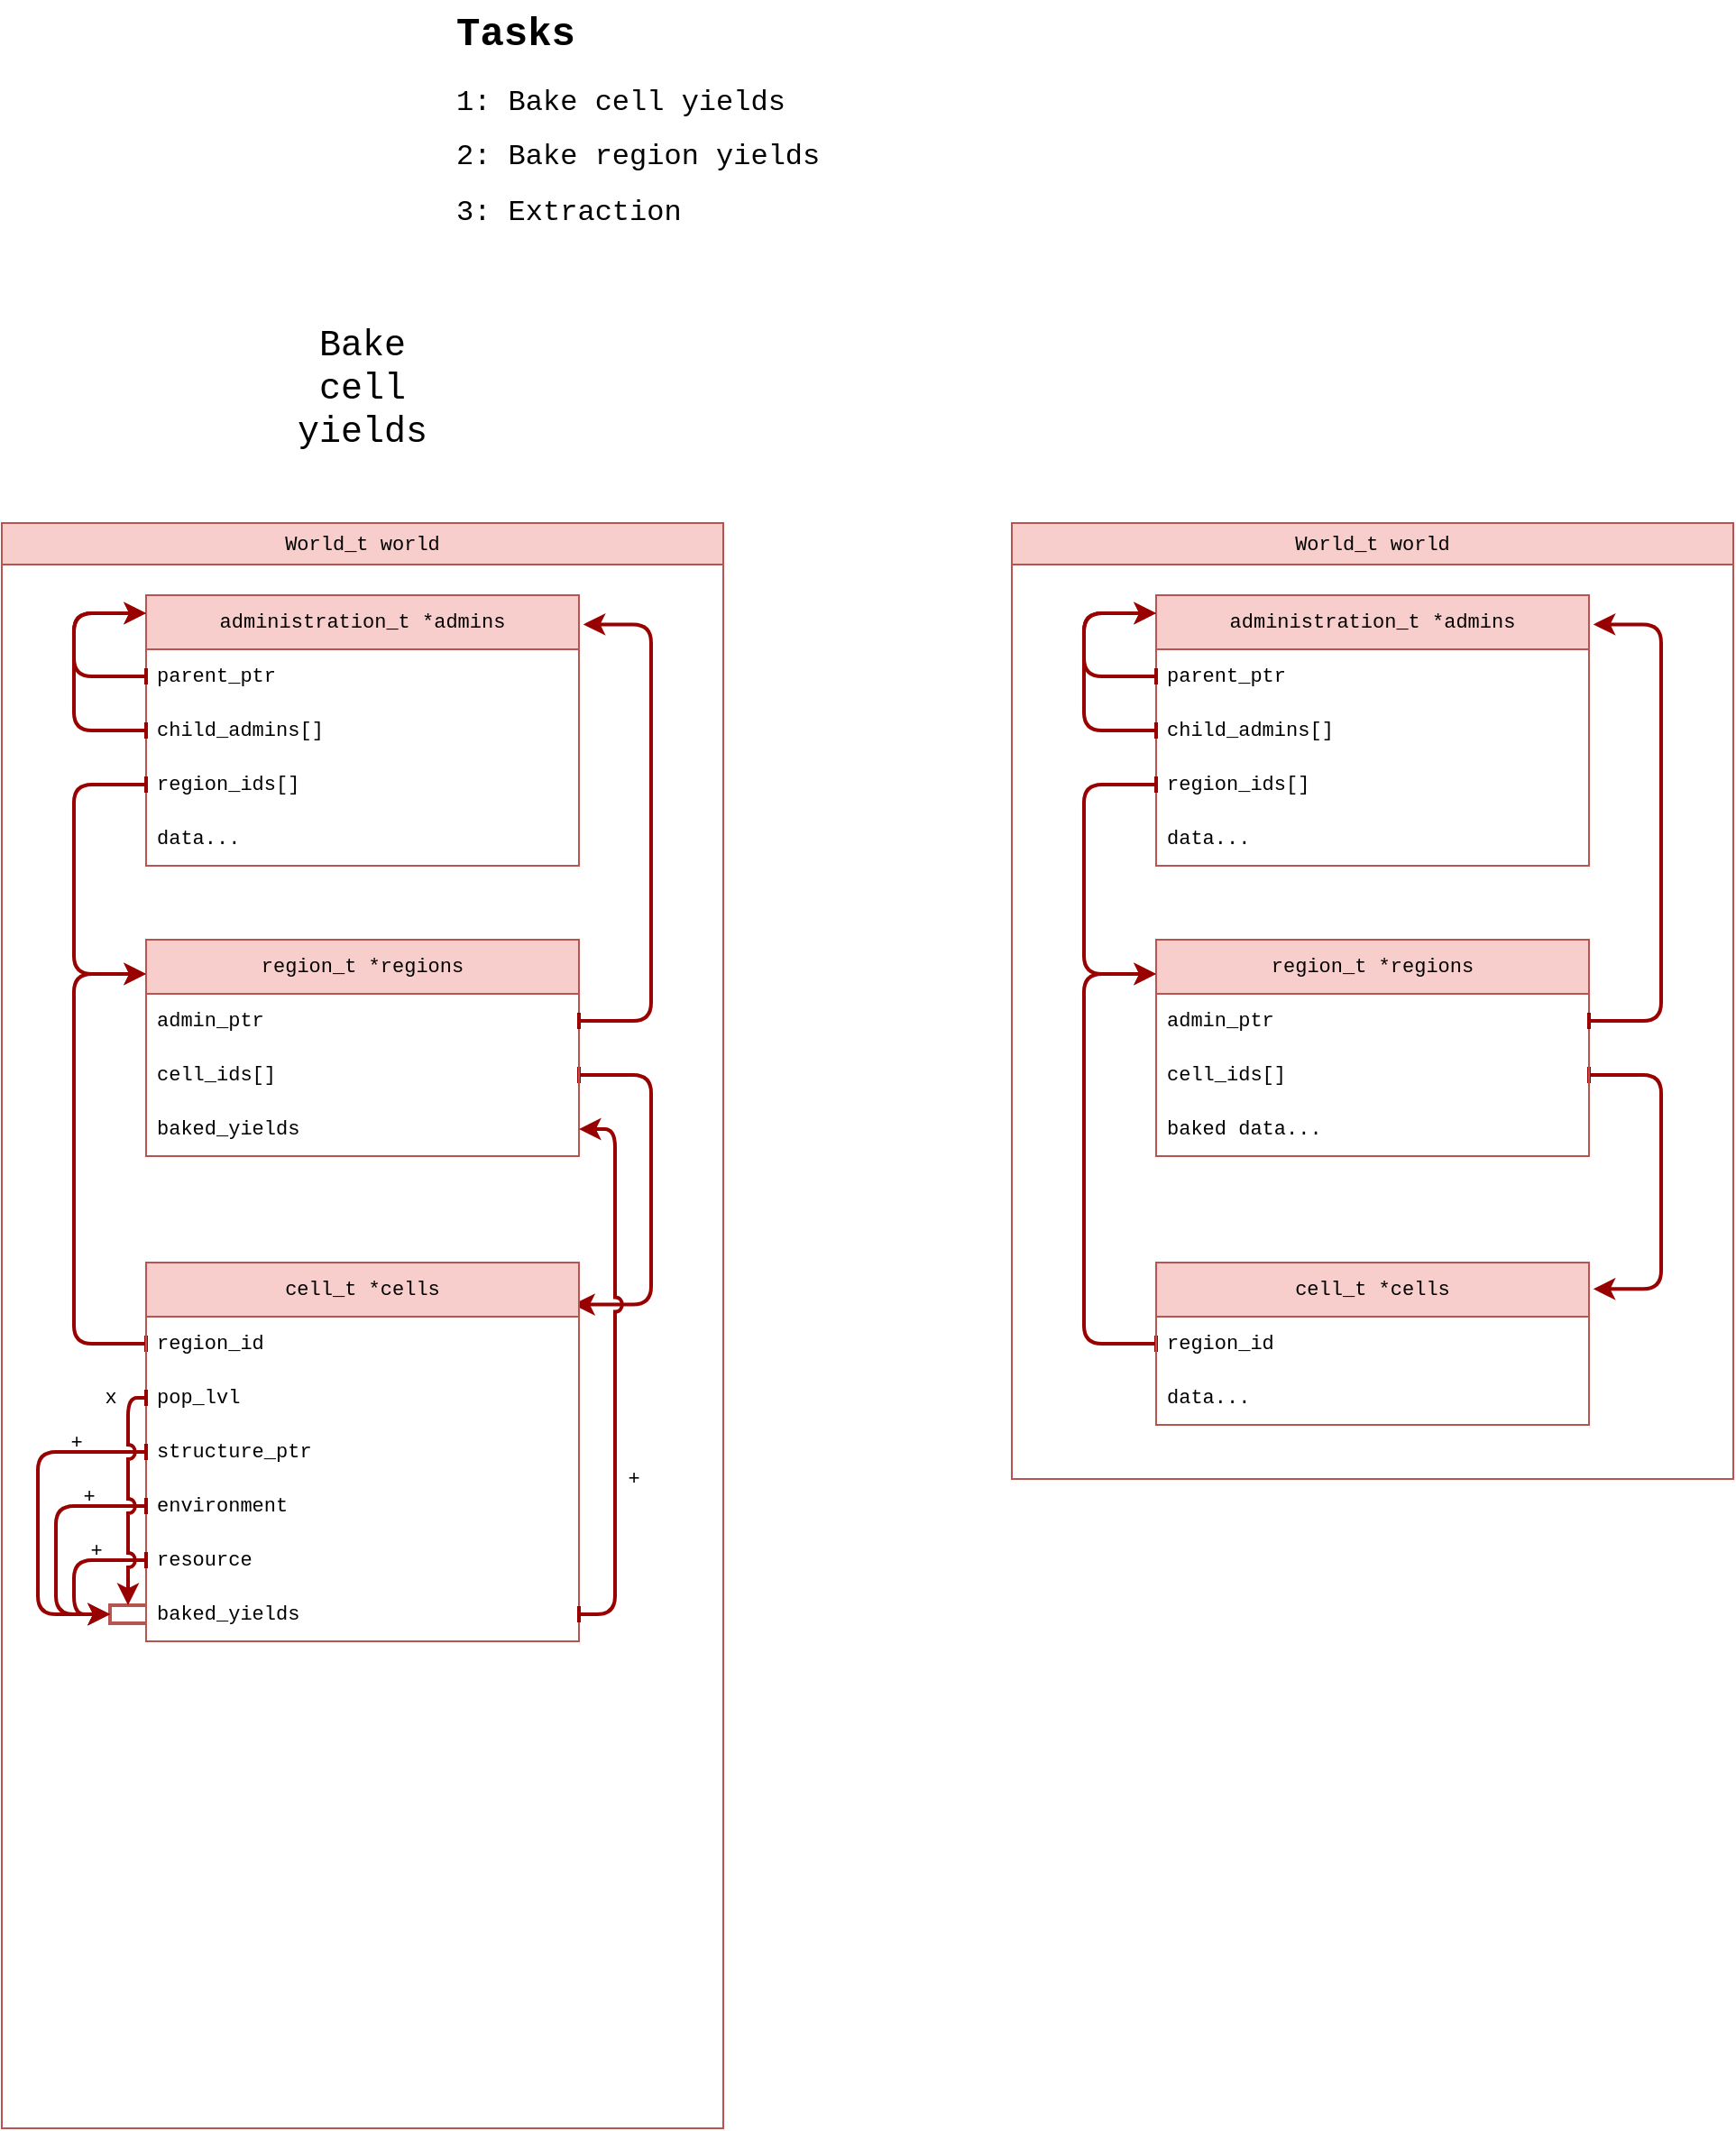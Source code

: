 <mxfile version="26.0.16">
  <diagram name="Page-1" id="c7558073-3199-34d8-9f00-42111426c3f3">
    <mxGraphModel dx="2192" dy="1892" grid="1" gridSize="10" guides="1" tooltips="1" connect="1" arrows="1" fold="1" page="1" pageScale="1" pageWidth="826" pageHeight="1169" background="none" math="0" shadow="0">
      <root>
        <mxCell id="0" />
        <mxCell id="1" parent="0" />
        <mxCell id="k5VYn-M9ERcO1B340P1r-131" value="&lt;span&gt;World_t world&lt;/span&gt;" style="swimlane;whiteSpace=wrap;html=1;strokeColor=#b85450;align=center;verticalAlign=middle;swimlaneFillColor=none;fontFamily=Courier New;fontSize=11;fontColor=default;fontStyle=0;labelBackgroundColor=none;fillColor=#f8cecc;gradientColor=none;" vertex="1" parent="1">
          <mxGeometry x="200" y="-40" width="400" height="530" as="geometry" />
        </mxCell>
        <mxCell id="k5VYn-M9ERcO1B340P1r-107" value="" style="endArrow=classic;html=1;rounded=1;strokeColor=#990000;strokeWidth=2;align=center;verticalAlign=middle;fontFamily=Courier New;fontSize=11;fontColor=default;labelBackgroundColor=default;edgeStyle=elbowEdgeStyle;elbow=horizontal;exitX=1;exitY=0.5;exitDx=0;exitDy=0;entryX=1.01;entryY=0.163;entryDx=0;entryDy=0;entryPerimeter=0;jumpStyle=arc;startArrow=baseDash;startFill=0;" edge="1" parent="k5VYn-M9ERcO1B340P1r-131" source="k5VYn-M9ERcO1B340P1r-114" target="k5VYn-M9ERcO1B340P1r-117">
          <mxGeometry relative="1" as="geometry">
            <mxPoint x="359.986" y="370" as="sourcePoint" />
            <mxPoint x="360.01" y="421" as="targetPoint" />
            <Array as="points">
              <mxPoint x="360.01" y="380" />
            </Array>
          </mxGeometry>
        </mxCell>
        <mxCell id="k5VYn-M9ERcO1B340P1r-110" style="edgeStyle=elbowEdgeStyle;shape=connector;rounded=1;orthogonalLoop=1;jettySize=auto;elbow=horizontal;html=1;exitX=0.5;exitY=0;exitDx=0;exitDy=0;strokeColor=#990000;strokeWidth=2;align=center;verticalAlign=middle;fontFamily=Helvetica;fontSize=11;fontColor=default;labelBackgroundColor=default;endArrow=classic;" edge="1" parent="k5VYn-M9ERcO1B340P1r-131">
          <mxGeometry relative="1" as="geometry">
            <mxPoint x="200.99" y="401" as="sourcePoint" />
            <mxPoint x="200.897" y="401" as="targetPoint" />
          </mxGeometry>
        </mxCell>
        <mxCell id="k5VYn-M9ERcO1B340P1r-111" value="" style="endArrow=classic;html=1;rounded=1;strokeColor=#990000;strokeWidth=2;align=center;verticalAlign=middle;fontFamily=Courier New;fontSize=11;fontColor=default;labelBackgroundColor=default;edgeStyle=elbowEdgeStyle;elbow=horizontal;exitX=0;exitY=0.5;exitDx=0;exitDy=0;jumpStyle=arc;startArrow=baseDash;startFill=0;" edge="1" parent="k5VYn-M9ERcO1B340P1r-131" source="k5VYn-M9ERcO1B340P1r-118">
          <mxGeometry relative="1" as="geometry">
            <mxPoint x="79.99" y="460" as="sourcePoint" />
            <mxPoint x="79.99" y="250" as="targetPoint" />
            <Array as="points">
              <mxPoint x="39.99" y="350" />
            </Array>
          </mxGeometry>
        </mxCell>
        <mxCell id="k5VYn-M9ERcO1B340P1r-113" value="region_t *regions" style="swimlane;fontStyle=0;childLayout=stackLayout;horizontal=1;startSize=30;horizontalStack=0;resizeParent=1;resizeParentMax=0;resizeLast=0;collapsible=1;marginBottom=0;whiteSpace=wrap;html=1;fontFamily=Courier New;fontSize=11;labelBackgroundColor=none;fillColor=#f8cecc;strokeColor=#b85450;gradientColor=none;swimlaneFillColor=none;" vertex="1" parent="k5VYn-M9ERcO1B340P1r-131">
          <mxGeometry x="79.99" y="231" width="240" height="120" as="geometry" />
        </mxCell>
        <mxCell id="k5VYn-M9ERcO1B340P1r-115" value="admin_ptr" style="text;strokeColor=none;fillColor=none;align=left;verticalAlign=middle;spacingLeft=4;spacingRight=4;overflow=hidden;points=[[0,0.5],[1,0.5]];portConstraint=eastwest;rotatable=0;whiteSpace=wrap;html=1;fontFamily=Courier New;fontSize=11;fontColor=default;labelBackgroundColor=default;" vertex="1" parent="k5VYn-M9ERcO1B340P1r-113">
          <mxGeometry y="30" width="240" height="30" as="geometry" />
        </mxCell>
        <mxCell id="k5VYn-M9ERcO1B340P1r-114" value="&lt;font face=&quot;Courier New&quot;&gt;cell_ids[]&lt;/font&gt;" style="text;align=left;verticalAlign=middle;spacingLeft=4;spacingRight=4;overflow=hidden;points=[[0,0.5],[1,0.5]];portConstraint=eastwest;rotatable=0;whiteSpace=wrap;html=1;fontFamily=Courier New;fontSize=11;labelBackgroundColor=default;" vertex="1" parent="k5VYn-M9ERcO1B340P1r-113">
          <mxGeometry y="60" width="240" height="30" as="geometry" />
        </mxCell>
        <mxCell id="k5VYn-M9ERcO1B340P1r-116" value="baked data..." style="text;strokeColor=none;fillColor=none;align=left;verticalAlign=middle;spacingLeft=4;spacingRight=4;overflow=hidden;points=[[0,0.5],[1,0.5]];portConstraint=eastwest;rotatable=0;whiteSpace=wrap;html=1;fontFamily=Courier New;fontSize=11;fontColor=default;labelBackgroundColor=default;" vertex="1" parent="k5VYn-M9ERcO1B340P1r-113">
          <mxGeometry y="90" width="240" height="30" as="geometry" />
        </mxCell>
        <mxCell id="k5VYn-M9ERcO1B340P1r-117" value="cell_t *cells" style="swimlane;fontStyle=0;childLayout=stackLayout;horizontal=1;startSize=30;horizontalStack=0;resizeParent=1;resizeParentMax=0;resizeLast=0;collapsible=1;marginBottom=0;whiteSpace=wrap;html=1;fontFamily=Courier New;fontSize=11;labelBackgroundColor=none;fillColor=#f8cecc;strokeColor=#b85450;gradientColor=none;swimlaneFillColor=none;" vertex="1" parent="k5VYn-M9ERcO1B340P1r-131">
          <mxGeometry x="79.99" y="410" width="240" height="90" as="geometry" />
        </mxCell>
        <mxCell id="k5VYn-M9ERcO1B340P1r-118" value="region_id" style="text;align=left;verticalAlign=middle;spacingLeft=4;spacingRight=4;overflow=hidden;points=[[0,0.5],[1,0.5]];portConstraint=eastwest;rotatable=0;whiteSpace=wrap;html=1;fontFamily=Courier New;fontSize=11;labelBackgroundColor=default;" vertex="1" parent="k5VYn-M9ERcO1B340P1r-117">
          <mxGeometry y="30" width="240" height="30" as="geometry" />
        </mxCell>
        <mxCell id="k5VYn-M9ERcO1B340P1r-119" value="data..." style="text;strokeColor=none;fillColor=none;align=left;verticalAlign=middle;spacingLeft=4;spacingRight=4;overflow=hidden;points=[[0,0.5],[1,0.5]];portConstraint=eastwest;rotatable=0;whiteSpace=wrap;html=1;fontFamily=Courier New;fontSize=11;fontColor=default;labelBackgroundColor=default;" vertex="1" parent="k5VYn-M9ERcO1B340P1r-117">
          <mxGeometry y="60" width="240" height="30" as="geometry" />
        </mxCell>
        <mxCell id="k5VYn-M9ERcO1B340P1r-121" value="administration_t *admins" style="swimlane;fontStyle=0;childLayout=stackLayout;horizontal=1;startSize=30;horizontalStack=0;resizeParent=1;resizeParentMax=0;resizeLast=0;collapsible=1;marginBottom=0;whiteSpace=wrap;html=1;fontFamily=Courier New;fontSize=11;labelBackgroundColor=none;fillColor=#f8cecc;strokeColor=#b85450;gradientColor=none;swimlaneFillColor=none;" vertex="1" parent="k5VYn-M9ERcO1B340P1r-131">
          <mxGeometry x="79.99" y="40" width="240" height="150" as="geometry" />
        </mxCell>
        <mxCell id="k5VYn-M9ERcO1B340P1r-122" value="parent_ptr" style="text;strokeColor=none;fillColor=none;align=left;verticalAlign=middle;spacingLeft=4;spacingRight=4;overflow=hidden;points=[[0,0.5],[1,0.5]];portConstraint=eastwest;rotatable=0;whiteSpace=wrap;html=1;fontFamily=Courier New;fontSize=11;fontColor=default;labelBackgroundColor=default;" vertex="1" parent="k5VYn-M9ERcO1B340P1r-121">
          <mxGeometry y="30" width="240" height="30" as="geometry" />
        </mxCell>
        <mxCell id="k5VYn-M9ERcO1B340P1r-123" value="&lt;font face=&quot;Courier New&quot;&gt;child_admins[]&lt;/font&gt;" style="text;align=left;verticalAlign=middle;spacingLeft=4;spacingRight=4;overflow=hidden;points=[[0,0.5],[1,0.5]];portConstraint=eastwest;rotatable=0;whiteSpace=wrap;html=1;fontFamily=Courier New;fontSize=11;labelBackgroundColor=default;" vertex="1" parent="k5VYn-M9ERcO1B340P1r-121">
          <mxGeometry y="60" width="240" height="30" as="geometry" />
        </mxCell>
        <mxCell id="k5VYn-M9ERcO1B340P1r-127" style="edgeStyle=elbowEdgeStyle;shape=connector;rounded=1;orthogonalLoop=1;jettySize=auto;elbow=horizontal;html=1;exitX=0;exitY=0.5;exitDx=0;exitDy=0;strokeColor=#990000;strokeWidth=2;align=center;verticalAlign=middle;fontFamily=Courier New;fontSize=11;fontColor=default;labelBackgroundColor=default;endArrow=classic;jumpStyle=arc;startArrow=baseDash;startFill=0;" edge="1" parent="k5VYn-M9ERcO1B340P1r-121" source="k5VYn-M9ERcO1B340P1r-122">
          <mxGeometry relative="1" as="geometry">
            <mxPoint y="10" as="targetPoint" />
            <Array as="points">
              <mxPoint x="-40" y="40" />
            </Array>
          </mxGeometry>
        </mxCell>
        <mxCell id="k5VYn-M9ERcO1B340P1r-128" style="edgeStyle=elbowEdgeStyle;shape=connector;rounded=1;orthogonalLoop=1;jettySize=auto;elbow=horizontal;html=1;exitX=0;exitY=0.5;exitDx=0;exitDy=0;strokeColor=#990000;strokeWidth=2;align=center;verticalAlign=middle;fontFamily=Courier New;fontSize=11;fontColor=default;labelBackgroundColor=default;endArrow=classic;jumpStyle=arc;startArrow=baseDash;startFill=0;" edge="1" parent="k5VYn-M9ERcO1B340P1r-121" source="k5VYn-M9ERcO1B340P1r-123">
          <mxGeometry relative="1" as="geometry">
            <mxPoint y="10" as="targetPoint" />
            <Array as="points">
              <mxPoint x="-40" y="60" />
            </Array>
          </mxGeometry>
        </mxCell>
        <mxCell id="k5VYn-M9ERcO1B340P1r-130" style="edgeStyle=elbowEdgeStyle;shape=connector;rounded=1;orthogonalLoop=1;jettySize=auto;elbow=horizontal;html=1;exitX=0;exitY=0.5;exitDx=0;exitDy=0;strokeColor=#990000;strokeWidth=2;align=center;verticalAlign=middle;fontFamily=Courier New;fontSize=11;fontColor=default;labelBackgroundColor=default;endArrow=classic;jumpStyle=arc;startArrow=baseDash;startFill=0;" edge="1" parent="k5VYn-M9ERcO1B340P1r-121" source="k5VYn-M9ERcO1B340P1r-124">
          <mxGeometry relative="1" as="geometry">
            <mxPoint y="210" as="targetPoint" />
            <Array as="points">
              <mxPoint x="-40" y="160" />
            </Array>
          </mxGeometry>
        </mxCell>
        <mxCell id="k5VYn-M9ERcO1B340P1r-124" value="region_ids[]" style="text;strokeColor=none;fillColor=none;align=left;verticalAlign=middle;spacingLeft=4;spacingRight=4;overflow=hidden;points=[[0,0.5],[1,0.5]];portConstraint=eastwest;rotatable=0;whiteSpace=wrap;html=1;fontFamily=Courier New;fontSize=11;fontColor=default;labelBackgroundColor=default;" vertex="1" parent="k5VYn-M9ERcO1B340P1r-121">
          <mxGeometry y="90" width="240" height="30" as="geometry" />
        </mxCell>
        <mxCell id="k5VYn-M9ERcO1B340P1r-129" value="data..." style="text;strokeColor=none;fillColor=none;align=left;verticalAlign=middle;spacingLeft=4;spacingRight=4;overflow=hidden;points=[[0,0.5],[1,0.5]];portConstraint=eastwest;rotatable=0;whiteSpace=wrap;html=1;fontFamily=Courier New;fontSize=11;fontColor=default;labelBackgroundColor=default;" vertex="1" parent="k5VYn-M9ERcO1B340P1r-121">
          <mxGeometry y="120" width="240" height="30" as="geometry" />
        </mxCell>
        <mxCell id="k5VYn-M9ERcO1B340P1r-125" style="edgeStyle=elbowEdgeStyle;shape=connector;rounded=1;orthogonalLoop=1;jettySize=auto;elbow=horizontal;html=1;exitX=1;exitY=0.5;exitDx=0;exitDy=0;entryX=1.01;entryY=0.108;entryDx=0;entryDy=0;entryPerimeter=0;strokeColor=#990000;strokeWidth=2;align=center;verticalAlign=middle;fontFamily=Courier New;fontSize=11;fontColor=default;labelBackgroundColor=default;endArrow=classic;jumpStyle=arc;startArrow=baseDash;startFill=0;" edge="1" parent="k5VYn-M9ERcO1B340P1r-131" source="k5VYn-M9ERcO1B340P1r-115" target="k5VYn-M9ERcO1B340P1r-121">
          <mxGeometry relative="1" as="geometry">
            <Array as="points">
              <mxPoint x="359.99" y="180" />
            </Array>
          </mxGeometry>
        </mxCell>
        <mxCell id="k5VYn-M9ERcO1B340P1r-133" value="&lt;span&gt;World_t world&lt;/span&gt;" style="swimlane;whiteSpace=wrap;html=1;strokeColor=#b85450;align=center;verticalAlign=middle;swimlaneFillColor=none;fontFamily=Courier New;fontSize=11;fontColor=default;fontStyle=0;labelBackgroundColor=none;fillColor=#f8cecc;gradientColor=none;" vertex="1" parent="1">
          <mxGeometry x="-360" y="-40" width="400" height="890" as="geometry" />
        </mxCell>
        <mxCell id="k5VYn-M9ERcO1B340P1r-134" value="" style="endArrow=classic;html=1;rounded=1;strokeColor=#990000;strokeWidth=2;align=center;verticalAlign=middle;fontFamily=Courier New;fontSize=11;fontColor=default;labelBackgroundColor=default;edgeStyle=elbowEdgeStyle;elbow=horizontal;exitX=1;exitY=0.5;exitDx=0;exitDy=0;entryX=0.986;entryY=0.111;entryDx=0;entryDy=0;entryPerimeter=0;jumpStyle=arc;startArrow=baseDash;startFill=0;" edge="1" parent="k5VYn-M9ERcO1B340P1r-133" source="k5VYn-M9ERcO1B340P1r-139" target="k5VYn-M9ERcO1B340P1r-141">
          <mxGeometry relative="1" as="geometry">
            <mxPoint x="359.986" y="370" as="sourcePoint" />
            <mxPoint x="360.01" y="421" as="targetPoint" />
            <Array as="points">
              <mxPoint x="360.01" y="380" />
            </Array>
          </mxGeometry>
        </mxCell>
        <mxCell id="k5VYn-M9ERcO1B340P1r-135" style="edgeStyle=elbowEdgeStyle;shape=connector;rounded=1;orthogonalLoop=1;jettySize=auto;elbow=horizontal;html=1;exitX=0.5;exitY=0;exitDx=0;exitDy=0;strokeColor=#990000;strokeWidth=2;align=center;verticalAlign=middle;fontFamily=Helvetica;fontSize=11;fontColor=default;labelBackgroundColor=default;endArrow=classic;" edge="1" parent="k5VYn-M9ERcO1B340P1r-133">
          <mxGeometry relative="1" as="geometry">
            <mxPoint x="200.99" y="401" as="sourcePoint" />
            <mxPoint x="200.897" y="401" as="targetPoint" />
          </mxGeometry>
        </mxCell>
        <mxCell id="k5VYn-M9ERcO1B340P1r-136" value="" style="endArrow=classic;html=1;rounded=1;strokeColor=#990000;strokeWidth=2;align=center;verticalAlign=middle;fontFamily=Courier New;fontSize=11;fontColor=default;labelBackgroundColor=default;edgeStyle=elbowEdgeStyle;elbow=horizontal;exitX=0;exitY=0.5;exitDx=0;exitDy=0;jumpStyle=arc;startArrow=baseDash;startFill=0;" edge="1" parent="k5VYn-M9ERcO1B340P1r-133" source="k5VYn-M9ERcO1B340P1r-142">
          <mxGeometry relative="1" as="geometry">
            <mxPoint x="79.99" y="460" as="sourcePoint" />
            <mxPoint x="79.99" y="250" as="targetPoint" />
            <Array as="points">
              <mxPoint x="39.99" y="350" />
            </Array>
          </mxGeometry>
        </mxCell>
        <mxCell id="k5VYn-M9ERcO1B340P1r-137" value="region_t *regions" style="swimlane;fontStyle=0;childLayout=stackLayout;horizontal=1;startSize=30;horizontalStack=0;resizeParent=1;resizeParentMax=0;resizeLast=0;collapsible=1;marginBottom=0;whiteSpace=wrap;html=1;fontFamily=Courier New;fontSize=11;labelBackgroundColor=none;fillColor=#f8cecc;strokeColor=#b85450;gradientColor=none;swimlaneFillColor=none;" vertex="1" parent="k5VYn-M9ERcO1B340P1r-133">
          <mxGeometry x="79.99" y="231" width="240" height="120" as="geometry" />
        </mxCell>
        <mxCell id="k5VYn-M9ERcO1B340P1r-138" value="admin_ptr" style="text;strokeColor=none;fillColor=none;align=left;verticalAlign=middle;spacingLeft=4;spacingRight=4;overflow=hidden;points=[[0,0.5],[1,0.5]];portConstraint=eastwest;rotatable=0;whiteSpace=wrap;html=1;fontFamily=Courier New;fontSize=11;fontColor=default;labelBackgroundColor=default;" vertex="1" parent="k5VYn-M9ERcO1B340P1r-137">
          <mxGeometry y="30" width="240" height="30" as="geometry" />
        </mxCell>
        <mxCell id="k5VYn-M9ERcO1B340P1r-139" value="&lt;font face=&quot;Courier New&quot;&gt;cell_ids[]&lt;/font&gt;" style="text;align=left;verticalAlign=middle;spacingLeft=4;spacingRight=4;overflow=hidden;points=[[0,0.5],[1,0.5]];portConstraint=eastwest;rotatable=0;whiteSpace=wrap;html=1;fontFamily=Courier New;fontSize=11;labelBackgroundColor=default;" vertex="1" parent="k5VYn-M9ERcO1B340P1r-137">
          <mxGeometry y="60" width="240" height="30" as="geometry" />
        </mxCell>
        <mxCell id="k5VYn-M9ERcO1B340P1r-140" value="baked_yields" style="text;strokeColor=none;fillColor=none;align=left;verticalAlign=middle;spacingLeft=4;spacingRight=4;overflow=hidden;points=[[0,0.5],[1,0.5]];portConstraint=eastwest;rotatable=0;whiteSpace=wrap;html=1;fontFamily=Courier New;fontSize=11;fontColor=default;labelBackgroundColor=default;" vertex="1" parent="k5VYn-M9ERcO1B340P1r-137">
          <mxGeometry y="90" width="240" height="30" as="geometry" />
        </mxCell>
        <mxCell id="k5VYn-M9ERcO1B340P1r-141" value="cell_t *cells" style="swimlane;fontStyle=0;childLayout=stackLayout;horizontal=1;startSize=30;horizontalStack=0;resizeParent=1;resizeParentMax=0;resizeLast=0;collapsible=1;marginBottom=0;whiteSpace=wrap;html=1;fontFamily=Courier New;fontSize=11;labelBackgroundColor=none;fillColor=#f8cecc;strokeColor=#b85450;gradientColor=none;swimlaneFillColor=none;" vertex="1" parent="k5VYn-M9ERcO1B340P1r-133">
          <mxGeometry x="79.99" y="410" width="240" height="210" as="geometry" />
        </mxCell>
        <mxCell id="k5VYn-M9ERcO1B340P1r-142" value="region_id" style="text;align=left;verticalAlign=middle;spacingLeft=4;spacingRight=4;overflow=hidden;points=[[0,0.5],[1,0.5]];portConstraint=eastwest;rotatable=0;whiteSpace=wrap;html=1;fontFamily=Courier New;fontSize=11;labelBackgroundColor=default;" vertex="1" parent="k5VYn-M9ERcO1B340P1r-141">
          <mxGeometry y="30" width="240" height="30" as="geometry" />
        </mxCell>
        <mxCell id="k5VYn-M9ERcO1B340P1r-143" value="pop_lvl" style="text;strokeColor=none;fillColor=none;align=left;verticalAlign=middle;spacingLeft=4;spacingRight=4;overflow=hidden;points=[[0,0.5],[1,0.5]];portConstraint=eastwest;rotatable=0;whiteSpace=wrap;html=1;fontFamily=Courier New;fontSize=11;fontColor=default;labelBackgroundColor=default;" vertex="1" parent="k5VYn-M9ERcO1B340P1r-141">
          <mxGeometry y="60" width="240" height="30" as="geometry" />
        </mxCell>
        <mxCell id="k5VYn-M9ERcO1B340P1r-155" value="structure_ptr" style="text;strokeColor=none;fillColor=none;align=left;verticalAlign=middle;spacingLeft=4;spacingRight=4;overflow=hidden;points=[[0,0.5],[1,0.5]];portConstraint=eastwest;rotatable=0;whiteSpace=wrap;html=1;fontFamily=Courier New;fontSize=11;fontColor=default;labelBackgroundColor=default;" vertex="1" parent="k5VYn-M9ERcO1B340P1r-141">
          <mxGeometry y="90" width="240" height="30" as="geometry" />
        </mxCell>
        <mxCell id="k5VYn-M9ERcO1B340P1r-156" value="environment" style="text;strokeColor=none;fillColor=none;align=left;verticalAlign=middle;spacingLeft=4;spacingRight=4;overflow=hidden;points=[[0,0.5],[1,0.5]];portConstraint=eastwest;rotatable=0;whiteSpace=wrap;html=1;fontFamily=Courier New;fontSize=11;fontColor=default;labelBackgroundColor=default;" vertex="1" parent="k5VYn-M9ERcO1B340P1r-141">
          <mxGeometry y="120" width="240" height="30" as="geometry" />
        </mxCell>
        <mxCell id="k5VYn-M9ERcO1B340P1r-157" value="resource" style="text;strokeColor=none;fillColor=none;align=left;verticalAlign=middle;spacingLeft=4;spacingRight=4;overflow=hidden;points=[[0,0.5],[1,0.5]];portConstraint=eastwest;rotatable=0;whiteSpace=wrap;html=1;fontFamily=Courier New;fontSize=11;fontColor=default;labelBackgroundColor=default;" vertex="1" parent="k5VYn-M9ERcO1B340P1r-141">
          <mxGeometry y="150" width="240" height="30" as="geometry" />
        </mxCell>
        <mxCell id="k5VYn-M9ERcO1B340P1r-158" value="baked_yields" style="text;strokeColor=none;fillColor=none;align=left;verticalAlign=middle;spacingLeft=4;spacingRight=4;overflow=hidden;points=[[0,0.5],[1,0.5]];portConstraint=eastwest;rotatable=0;whiteSpace=wrap;html=1;fontFamily=Courier New;fontSize=11;fontColor=default;labelBackgroundColor=default;" vertex="1" parent="k5VYn-M9ERcO1B340P1r-141">
          <mxGeometry y="180" width="240" height="30" as="geometry" />
        </mxCell>
        <mxCell id="k5VYn-M9ERcO1B340P1r-144" value="administration_t *admins" style="swimlane;fontStyle=0;childLayout=stackLayout;horizontal=1;startSize=30;horizontalStack=0;resizeParent=1;resizeParentMax=0;resizeLast=0;collapsible=1;marginBottom=0;whiteSpace=wrap;html=1;fontFamily=Courier New;fontSize=11;labelBackgroundColor=none;fillColor=#f8cecc;strokeColor=#b85450;gradientColor=none;swimlaneFillColor=none;" vertex="1" parent="k5VYn-M9ERcO1B340P1r-133">
          <mxGeometry x="79.99" y="40" width="240" height="150" as="geometry" />
        </mxCell>
        <mxCell id="k5VYn-M9ERcO1B340P1r-145" value="parent_ptr" style="text;strokeColor=none;fillColor=none;align=left;verticalAlign=middle;spacingLeft=4;spacingRight=4;overflow=hidden;points=[[0,0.5],[1,0.5]];portConstraint=eastwest;rotatable=0;whiteSpace=wrap;html=1;fontFamily=Courier New;fontSize=11;fontColor=default;labelBackgroundColor=default;" vertex="1" parent="k5VYn-M9ERcO1B340P1r-144">
          <mxGeometry y="30" width="240" height="30" as="geometry" />
        </mxCell>
        <mxCell id="k5VYn-M9ERcO1B340P1r-146" value="&lt;font face=&quot;Courier New&quot;&gt;child_admins[]&lt;/font&gt;" style="text;align=left;verticalAlign=middle;spacingLeft=4;spacingRight=4;overflow=hidden;points=[[0,0.5],[1,0.5]];portConstraint=eastwest;rotatable=0;whiteSpace=wrap;html=1;fontFamily=Courier New;fontSize=11;labelBackgroundColor=default;" vertex="1" parent="k5VYn-M9ERcO1B340P1r-144">
          <mxGeometry y="60" width="240" height="30" as="geometry" />
        </mxCell>
        <mxCell id="k5VYn-M9ERcO1B340P1r-147" style="edgeStyle=elbowEdgeStyle;shape=connector;rounded=1;orthogonalLoop=1;jettySize=auto;elbow=horizontal;html=1;exitX=0;exitY=0.5;exitDx=0;exitDy=0;strokeColor=#990000;strokeWidth=2;align=center;verticalAlign=middle;fontFamily=Courier New;fontSize=11;fontColor=default;labelBackgroundColor=default;endArrow=classic;jumpStyle=arc;startArrow=baseDash;startFill=0;" edge="1" parent="k5VYn-M9ERcO1B340P1r-144" source="k5VYn-M9ERcO1B340P1r-145">
          <mxGeometry relative="1" as="geometry">
            <mxPoint y="10" as="targetPoint" />
            <Array as="points">
              <mxPoint x="-40" y="40" />
            </Array>
          </mxGeometry>
        </mxCell>
        <mxCell id="k5VYn-M9ERcO1B340P1r-148" style="edgeStyle=elbowEdgeStyle;shape=connector;rounded=1;orthogonalLoop=1;jettySize=auto;elbow=horizontal;html=1;exitX=0;exitY=0.5;exitDx=0;exitDy=0;strokeColor=#990000;strokeWidth=2;align=center;verticalAlign=middle;fontFamily=Courier New;fontSize=11;fontColor=default;labelBackgroundColor=default;endArrow=classic;jumpStyle=arc;startArrow=baseDash;startFill=0;" edge="1" parent="k5VYn-M9ERcO1B340P1r-144" source="k5VYn-M9ERcO1B340P1r-146">
          <mxGeometry relative="1" as="geometry">
            <mxPoint y="10" as="targetPoint" />
            <Array as="points">
              <mxPoint x="-40" y="60" />
            </Array>
          </mxGeometry>
        </mxCell>
        <mxCell id="k5VYn-M9ERcO1B340P1r-149" style="edgeStyle=elbowEdgeStyle;shape=connector;rounded=1;orthogonalLoop=1;jettySize=auto;elbow=horizontal;html=1;exitX=0;exitY=0.5;exitDx=0;exitDy=0;strokeColor=#990000;strokeWidth=2;align=center;verticalAlign=middle;fontFamily=Courier New;fontSize=11;fontColor=default;labelBackgroundColor=default;endArrow=classic;jumpStyle=arc;startArrow=baseDash;startFill=0;" edge="1" parent="k5VYn-M9ERcO1B340P1r-144" source="k5VYn-M9ERcO1B340P1r-150">
          <mxGeometry relative="1" as="geometry">
            <mxPoint y="210" as="targetPoint" />
            <Array as="points">
              <mxPoint x="-40" y="160" />
            </Array>
          </mxGeometry>
        </mxCell>
        <mxCell id="k5VYn-M9ERcO1B340P1r-150" value="region_ids[]" style="text;strokeColor=none;fillColor=none;align=left;verticalAlign=middle;spacingLeft=4;spacingRight=4;overflow=hidden;points=[[0,0.5],[1,0.5]];portConstraint=eastwest;rotatable=0;whiteSpace=wrap;html=1;fontFamily=Courier New;fontSize=11;fontColor=default;labelBackgroundColor=default;" vertex="1" parent="k5VYn-M9ERcO1B340P1r-144">
          <mxGeometry y="90" width="240" height="30" as="geometry" />
        </mxCell>
        <mxCell id="k5VYn-M9ERcO1B340P1r-151" value="data..." style="text;strokeColor=none;fillColor=none;align=left;verticalAlign=middle;spacingLeft=4;spacingRight=4;overflow=hidden;points=[[0,0.5],[1,0.5]];portConstraint=eastwest;rotatable=0;whiteSpace=wrap;html=1;fontFamily=Courier New;fontSize=11;fontColor=default;labelBackgroundColor=default;" vertex="1" parent="k5VYn-M9ERcO1B340P1r-144">
          <mxGeometry y="120" width="240" height="30" as="geometry" />
        </mxCell>
        <mxCell id="k5VYn-M9ERcO1B340P1r-152" style="edgeStyle=elbowEdgeStyle;shape=connector;rounded=1;orthogonalLoop=1;jettySize=auto;elbow=horizontal;html=1;exitX=1;exitY=0.5;exitDx=0;exitDy=0;entryX=1.01;entryY=0.108;entryDx=0;entryDy=0;entryPerimeter=0;strokeColor=#990000;strokeWidth=2;align=center;verticalAlign=middle;fontFamily=Courier New;fontSize=11;fontColor=default;labelBackgroundColor=default;endArrow=classic;jumpStyle=arc;startArrow=baseDash;startFill=0;" edge="1" parent="k5VYn-M9ERcO1B340P1r-133" source="k5VYn-M9ERcO1B340P1r-138" target="k5VYn-M9ERcO1B340P1r-144">
          <mxGeometry relative="1" as="geometry">
            <Array as="points">
              <mxPoint x="359.99" y="180" />
            </Array>
          </mxGeometry>
        </mxCell>
        <mxCell id="k5VYn-M9ERcO1B340P1r-161" value="" style="strokeWidth=2;html=1;shape=mxgraph.flowchart.annotation_1;align=left;pointerEvents=1;rounded=0;verticalAlign=top;fontFamily=Courier New;fontSize=11;fontStyle=0;labelBackgroundColor=none;fillColor=#f8cecc;strokeColor=#b85450;" vertex="1" parent="k5VYn-M9ERcO1B340P1r-133">
          <mxGeometry x="60" y="600" width="20" height="10" as="geometry" />
        </mxCell>
        <mxCell id="k5VYn-M9ERcO1B340P1r-162" style="edgeStyle=elbowEdgeStyle;shape=connector;rounded=1;jumpStyle=arc;orthogonalLoop=1;jettySize=auto;elbow=horizontal;html=1;exitX=0;exitY=0.5;exitDx=0;exitDy=0;entryX=0;entryY=0.5;entryDx=0;entryDy=0;entryPerimeter=0;strokeColor=#990000;strokeWidth=2;align=center;verticalAlign=middle;fontFamily=Courier New;fontSize=11;fontColor=default;fontStyle=0;labelBackgroundColor=none;startArrow=baseDash;startFill=0;endArrow=classic;" edge="1" parent="k5VYn-M9ERcO1B340P1r-133" source="k5VYn-M9ERcO1B340P1r-157" target="k5VYn-M9ERcO1B340P1r-161">
          <mxGeometry relative="1" as="geometry">
            <Array as="points">
              <mxPoint x="40" y="590" />
            </Array>
          </mxGeometry>
        </mxCell>
        <mxCell id="k5VYn-M9ERcO1B340P1r-169" value="+" style="edgeLabel;html=1;align=center;verticalAlign=middle;resizable=0;points=[];rounded=0;fontFamily=Courier New;fontSize=11;fontColor=default;fontStyle=0;labelBackgroundColor=none;fillColor=none;gradientColor=none;" vertex="1" connectable="0" parent="k5VYn-M9ERcO1B340P1r-162">
          <mxGeometry x="-0.378" y="-1" relative="1" as="geometry">
            <mxPoint y="-4" as="offset" />
          </mxGeometry>
        </mxCell>
        <mxCell id="k5VYn-M9ERcO1B340P1r-163" style="edgeStyle=elbowEdgeStyle;shape=connector;rounded=1;jumpStyle=arc;orthogonalLoop=1;jettySize=auto;elbow=horizontal;html=1;exitX=0;exitY=0.5;exitDx=0;exitDy=0;entryX=0;entryY=0.5;entryDx=0;entryDy=0;entryPerimeter=0;strokeColor=#990000;strokeWidth=2;align=center;verticalAlign=middle;fontFamily=Courier New;fontSize=11;fontColor=default;fontStyle=0;labelBackgroundColor=none;startArrow=baseDash;startFill=0;endArrow=classic;" edge="1" parent="k5VYn-M9ERcO1B340P1r-133" source="k5VYn-M9ERcO1B340P1r-156" target="k5VYn-M9ERcO1B340P1r-161">
          <mxGeometry relative="1" as="geometry">
            <Array as="points">
              <mxPoint x="30" y="580" />
            </Array>
          </mxGeometry>
        </mxCell>
        <mxCell id="k5VYn-M9ERcO1B340P1r-168" value="+" style="edgeLabel;html=1;align=center;verticalAlign=middle;resizable=0;points=[];rounded=0;fontFamily=Courier New;fontSize=11;fontColor=default;fontStyle=0;labelBackgroundColor=none;fillColor=none;gradientColor=none;" vertex="1" connectable="0" parent="k5VYn-M9ERcO1B340P1r-163">
          <mxGeometry x="-0.545" y="-1" relative="1" as="geometry">
            <mxPoint y="-4" as="offset" />
          </mxGeometry>
        </mxCell>
        <mxCell id="k5VYn-M9ERcO1B340P1r-164" style="edgeStyle=elbowEdgeStyle;shape=connector;rounded=1;jumpStyle=arc;orthogonalLoop=1;jettySize=auto;elbow=horizontal;html=1;exitX=0;exitY=0.5;exitDx=0;exitDy=0;entryX=0;entryY=0.5;entryDx=0;entryDy=0;entryPerimeter=0;strokeColor=#990000;strokeWidth=2;align=center;verticalAlign=middle;fontFamily=Courier New;fontSize=11;fontColor=default;fontStyle=0;labelBackgroundColor=none;startArrow=baseDash;startFill=0;endArrow=classic;" edge="1" parent="k5VYn-M9ERcO1B340P1r-133" source="k5VYn-M9ERcO1B340P1r-155" target="k5VYn-M9ERcO1B340P1r-161">
          <mxGeometry relative="1" as="geometry">
            <Array as="points">
              <mxPoint x="20" y="560" />
            </Array>
          </mxGeometry>
        </mxCell>
        <mxCell id="k5VYn-M9ERcO1B340P1r-167" value="+" style="edgeLabel;html=1;align=center;verticalAlign=middle;resizable=0;points=[];rounded=0;fontFamily=Courier New;fontSize=11;fontColor=default;fontStyle=0;labelBackgroundColor=none;fillColor=none;gradientColor=none;" vertex="1" connectable="0" parent="k5VYn-M9ERcO1B340P1r-164">
          <mxGeometry x="-0.499" y="1" relative="1" as="geometry">
            <mxPoint x="8" y="-6" as="offset" />
          </mxGeometry>
        </mxCell>
        <mxCell id="k5VYn-M9ERcO1B340P1r-165" style="edgeStyle=elbowEdgeStyle;shape=connector;rounded=1;jumpStyle=arc;orthogonalLoop=1;jettySize=auto;elbow=horizontal;html=1;exitX=0;exitY=0.5;exitDx=0;exitDy=0;entryX=0.5;entryY=0;entryDx=0;entryDy=0;entryPerimeter=0;strokeColor=#990000;strokeWidth=2;align=center;verticalAlign=middle;fontFamily=Courier New;fontSize=11;fontColor=default;fontStyle=0;labelBackgroundColor=none;startArrow=baseDash;startFill=0;endArrow=classic;" edge="1" parent="k5VYn-M9ERcO1B340P1r-133" source="k5VYn-M9ERcO1B340P1r-143" target="k5VYn-M9ERcO1B340P1r-161">
          <mxGeometry relative="1" as="geometry">
            <Array as="points">
              <mxPoint x="70" y="540" />
            </Array>
          </mxGeometry>
        </mxCell>
        <mxCell id="k5VYn-M9ERcO1B340P1r-170" value="x" style="edgeLabel;html=1;align=center;verticalAlign=middle;resizable=0;points=[];rounded=0;fontFamily=Courier New;fontSize=11;fontColor=default;fontStyle=0;labelBackgroundColor=none;fillColor=none;gradientColor=none;" vertex="1" connectable="0" parent="k5VYn-M9ERcO1B340P1r-165">
          <mxGeometry x="-0.65" relative="1" as="geometry">
            <mxPoint x="-10" y="-12" as="offset" />
          </mxGeometry>
        </mxCell>
        <mxCell id="k5VYn-M9ERcO1B340P1r-171" style="edgeStyle=elbowEdgeStyle;shape=connector;rounded=1;jumpStyle=arc;orthogonalLoop=1;jettySize=auto;elbow=horizontal;html=1;exitX=1;exitY=0.5;exitDx=0;exitDy=0;entryX=1;entryY=0.5;entryDx=0;entryDy=0;strokeColor=#990000;strokeWidth=2;align=center;verticalAlign=middle;fontFamily=Courier New;fontSize=11;fontColor=default;fontStyle=0;labelBackgroundColor=none;startArrow=baseDash;startFill=0;endArrow=classic;" edge="1" parent="k5VYn-M9ERcO1B340P1r-133" source="k5VYn-M9ERcO1B340P1r-158" target="k5VYn-M9ERcO1B340P1r-140">
          <mxGeometry relative="1" as="geometry">
            <Array as="points">
              <mxPoint x="340" y="470" />
            </Array>
          </mxGeometry>
        </mxCell>
        <mxCell id="k5VYn-M9ERcO1B340P1r-172" value="+" style="edgeLabel;html=1;align=center;verticalAlign=middle;resizable=0;points=[];rounded=0;fontFamily=Courier New;fontSize=11;fontColor=default;fontStyle=0;labelBackgroundColor=none;fillColor=none;gradientColor=none;" vertex="1" connectable="0" parent="k5VYn-M9ERcO1B340P1r-171">
          <mxGeometry x="-0.365" relative="1" as="geometry">
            <mxPoint x="10" y="3" as="offset" />
          </mxGeometry>
        </mxCell>
        <mxCell id="k5VYn-M9ERcO1B340P1r-153" value="&lt;h1 style=&quot;margin-top: 0px;&quot;&gt;Tasks&lt;/h1&gt;&lt;p&gt;&lt;font style=&quot;font-size: 16px;&quot;&gt;1: Bake cell yields&lt;/font&gt;&lt;/p&gt;&lt;p&gt;&lt;font style=&quot;font-size: 16px;&quot;&gt;2: Bake region yields&lt;/font&gt;&lt;/p&gt;&lt;p&gt;&lt;font style=&quot;font-size: 16px;&quot;&gt;3: Extraction&lt;/font&gt;&lt;/p&gt;" style="text;html=1;whiteSpace=wrap;overflow=hidden;rounded=0;fontFamily=Courier New;fontSize=11;fontColor=default;fontStyle=0;labelBackgroundColor=none;" vertex="1" parent="1">
          <mxGeometry x="-110" y="-330" width="490" height="200" as="geometry" />
        </mxCell>
        <mxCell id="k5VYn-M9ERcO1B340P1r-154" value="&lt;font style=&quot;font-size: 20px;&quot;&gt;Bake cell yields&lt;/font&gt;" style="text;html=1;align=center;verticalAlign=middle;whiteSpace=wrap;rounded=0;fontFamily=Courier New;fontSize=11;fontColor=default;fontStyle=0;labelBackgroundColor=none;" vertex="1" parent="1">
          <mxGeometry x="-190" y="-130" width="60" height="30" as="geometry" />
        </mxCell>
      </root>
    </mxGraphModel>
  </diagram>
</mxfile>
